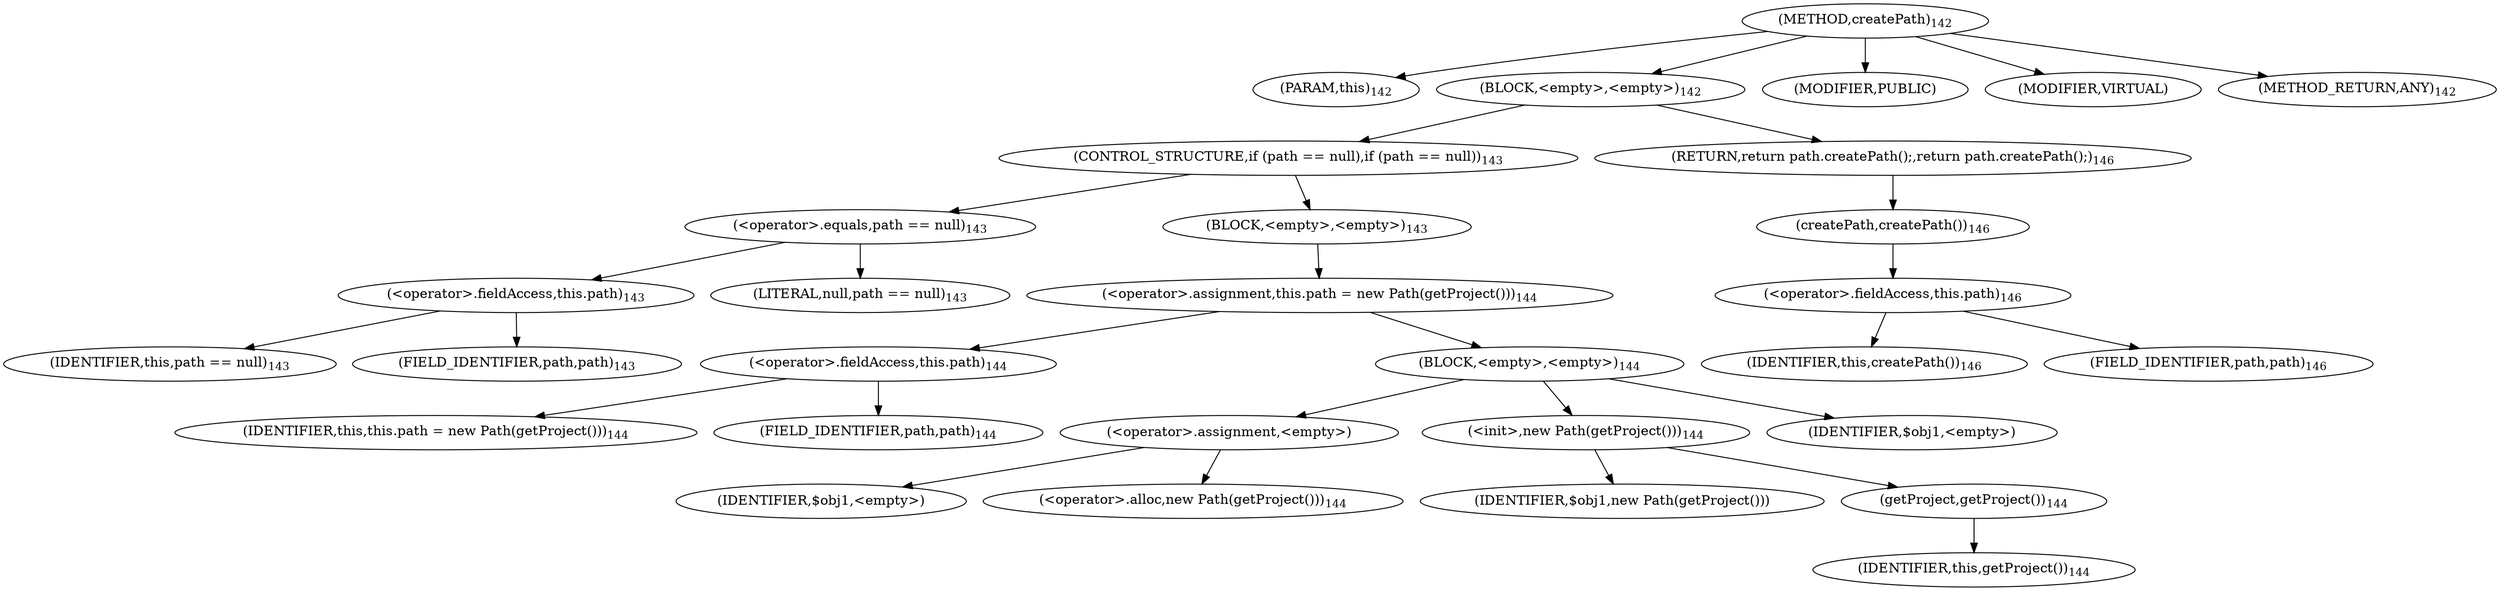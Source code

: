 digraph "createPath" {  
"491" [label = <(METHOD,createPath)<SUB>142</SUB>> ]
"31" [label = <(PARAM,this)<SUB>142</SUB>> ]
"492" [label = <(BLOCK,&lt;empty&gt;,&lt;empty&gt;)<SUB>142</SUB>> ]
"493" [label = <(CONTROL_STRUCTURE,if (path == null),if (path == null))<SUB>143</SUB>> ]
"494" [label = <(&lt;operator&gt;.equals,path == null)<SUB>143</SUB>> ]
"495" [label = <(&lt;operator&gt;.fieldAccess,this.path)<SUB>143</SUB>> ]
"496" [label = <(IDENTIFIER,this,path == null)<SUB>143</SUB>> ]
"497" [label = <(FIELD_IDENTIFIER,path,path)<SUB>143</SUB>> ]
"498" [label = <(LITERAL,null,path == null)<SUB>143</SUB>> ]
"499" [label = <(BLOCK,&lt;empty&gt;,&lt;empty&gt;)<SUB>143</SUB>> ]
"500" [label = <(&lt;operator&gt;.assignment,this.path = new Path(getProject()))<SUB>144</SUB>> ]
"501" [label = <(&lt;operator&gt;.fieldAccess,this.path)<SUB>144</SUB>> ]
"502" [label = <(IDENTIFIER,this,this.path = new Path(getProject()))<SUB>144</SUB>> ]
"503" [label = <(FIELD_IDENTIFIER,path,path)<SUB>144</SUB>> ]
"504" [label = <(BLOCK,&lt;empty&gt;,&lt;empty&gt;)<SUB>144</SUB>> ]
"505" [label = <(&lt;operator&gt;.assignment,&lt;empty&gt;)> ]
"506" [label = <(IDENTIFIER,$obj1,&lt;empty&gt;)> ]
"507" [label = <(&lt;operator&gt;.alloc,new Path(getProject()))<SUB>144</SUB>> ]
"508" [label = <(&lt;init&gt;,new Path(getProject()))<SUB>144</SUB>> ]
"509" [label = <(IDENTIFIER,$obj1,new Path(getProject()))> ]
"510" [label = <(getProject,getProject())<SUB>144</SUB>> ]
"30" [label = <(IDENTIFIER,this,getProject())<SUB>144</SUB>> ]
"511" [label = <(IDENTIFIER,$obj1,&lt;empty&gt;)> ]
"512" [label = <(RETURN,return path.createPath();,return path.createPath();)<SUB>146</SUB>> ]
"513" [label = <(createPath,createPath())<SUB>146</SUB>> ]
"514" [label = <(&lt;operator&gt;.fieldAccess,this.path)<SUB>146</SUB>> ]
"515" [label = <(IDENTIFIER,this,createPath())<SUB>146</SUB>> ]
"516" [label = <(FIELD_IDENTIFIER,path,path)<SUB>146</SUB>> ]
"517" [label = <(MODIFIER,PUBLIC)> ]
"518" [label = <(MODIFIER,VIRTUAL)> ]
"519" [label = <(METHOD_RETURN,ANY)<SUB>142</SUB>> ]
  "491" -> "31" 
  "491" -> "492" 
  "491" -> "517" 
  "491" -> "518" 
  "491" -> "519" 
  "492" -> "493" 
  "492" -> "512" 
  "493" -> "494" 
  "493" -> "499" 
  "494" -> "495" 
  "494" -> "498" 
  "495" -> "496" 
  "495" -> "497" 
  "499" -> "500" 
  "500" -> "501" 
  "500" -> "504" 
  "501" -> "502" 
  "501" -> "503" 
  "504" -> "505" 
  "504" -> "508" 
  "504" -> "511" 
  "505" -> "506" 
  "505" -> "507" 
  "508" -> "509" 
  "508" -> "510" 
  "510" -> "30" 
  "512" -> "513" 
  "513" -> "514" 
  "514" -> "515" 
  "514" -> "516" 
}
